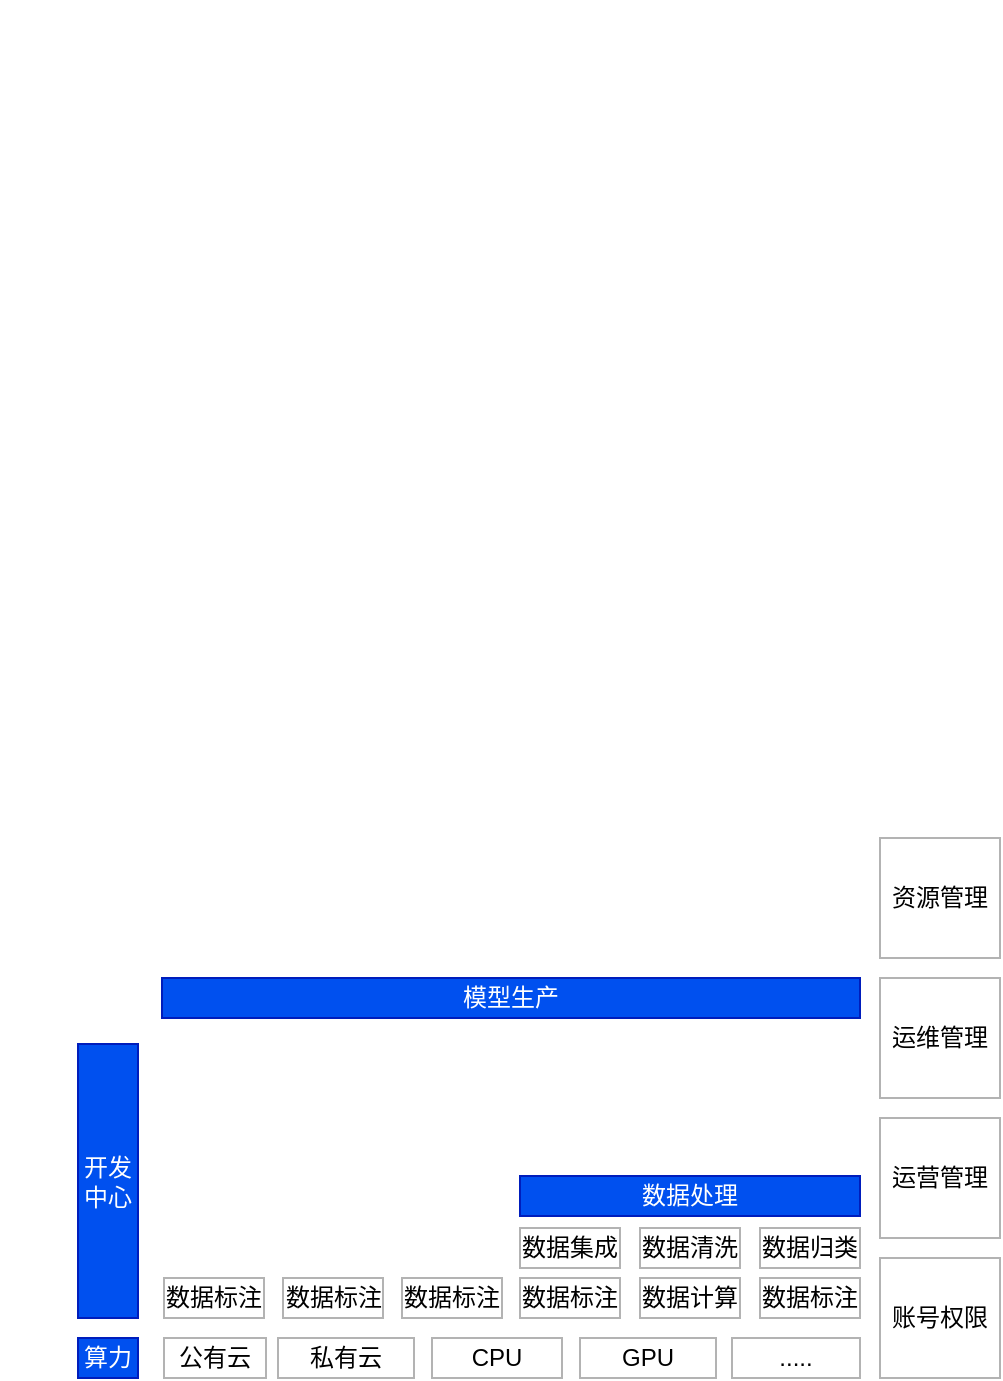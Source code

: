 <mxfile version="14.9.6" type="github">
  <diagram id="Ht1M8jgEwFfnCIfOTk4-" name="Page-1">
    <mxGraphModel dx="1505" dy="455" grid="1" gridSize="10" guides="1" tooltips="1" connect="1" arrows="1" fold="1" page="1" pageScale="1" pageWidth="827" pageHeight="1169" math="0" shadow="0">
      <root>
        <mxCell id="0" />
        <mxCell id="1" parent="0" />
        <mxCell id="sR6iaG6ek7NB8Ki9UmXm-1" value="" style="shape=image;verticalLabelPosition=bottom;labelBackgroundColor=#ffffff;verticalAlign=top;aspect=fixed;imageAspect=0;image=https://bce.bdstatic.com/p3m/common-service/uploads/AI%E4%B8%AD%E5%8F%B0-%E6%9E%B6%E6%9E%84%E5%9B%BE_edd81eb.png;" vertex="1" parent="1">
          <mxGeometry x="-580" y="350" width="498.21" height="320.96" as="geometry" />
        </mxCell>
        <mxCell id="sR6iaG6ek7NB8Ki9UmXm-3" value="公有云" style="rounded=0;whiteSpace=wrap;html=1;strokeColor=#B3B3B3;" vertex="1" parent="1">
          <mxGeometry x="-498" y="1019" width="51" height="20" as="geometry" />
        </mxCell>
        <mxCell id="sR6iaG6ek7NB8Ki9UmXm-4" value="私有云" style="rounded=0;whiteSpace=wrap;html=1;strokeColor=#B3B3B3;" vertex="1" parent="1">
          <mxGeometry x="-441" y="1019" width="68" height="20" as="geometry" />
        </mxCell>
        <mxCell id="sR6iaG6ek7NB8Ki9UmXm-5" value="CPU" style="rounded=0;whiteSpace=wrap;html=1;strokeColor=#B3B3B3;" vertex="1" parent="1">
          <mxGeometry x="-364" y="1019" width="65" height="20" as="geometry" />
        </mxCell>
        <mxCell id="sR6iaG6ek7NB8Ki9UmXm-6" value="GPU" style="rounded=0;whiteSpace=wrap;html=1;strokeColor=#B3B3B3;" vertex="1" parent="1">
          <mxGeometry x="-290" y="1019" width="68" height="20" as="geometry" />
        </mxCell>
        <mxCell id="sR6iaG6ek7NB8Ki9UmXm-7" value="&lt;div&gt;&lt;span&gt;.....&lt;/span&gt;&lt;/div&gt;" style="rounded=0;whiteSpace=wrap;html=1;align=center;strokeColor=#B3B3B3;" vertex="1" parent="1">
          <mxGeometry x="-214" y="1019" width="64" height="20" as="geometry" />
        </mxCell>
        <mxCell id="sR6iaG6ek7NB8Ki9UmXm-8" value="算力" style="rounded=0;whiteSpace=wrap;html=1;fillColor=#0050ef;strokeColor=#001DBC;fontColor=#ffffff;" vertex="1" parent="1">
          <mxGeometry x="-541" y="1019" width="30" height="20" as="geometry" />
        </mxCell>
        <mxCell id="sR6iaG6ek7NB8Ki9UmXm-9" value="账号权限" style="whiteSpace=wrap;html=1;aspect=fixed;strokeColor=#B3B3B3;" vertex="1" parent="1">
          <mxGeometry x="-140" y="979" width="60" height="60" as="geometry" />
        </mxCell>
        <mxCell id="sR6iaG6ek7NB8Ki9UmXm-11" value="运营管理" style="whiteSpace=wrap;html=1;aspect=fixed;strokeColor=#B3B3B3;" vertex="1" parent="1">
          <mxGeometry x="-140" y="909" width="60" height="60" as="geometry" />
        </mxCell>
        <mxCell id="sR6iaG6ek7NB8Ki9UmXm-14" value="数据集成" style="rounded=0;whiteSpace=wrap;html=1;strokeColor=#B3B3B3;" vertex="1" parent="1">
          <mxGeometry x="-320" y="964" width="50" height="20" as="geometry" />
        </mxCell>
        <mxCell id="sR6iaG6ek7NB8Ki9UmXm-15" value="数据清洗" style="rounded=0;whiteSpace=wrap;html=1;strokeColor=#B3B3B3;" vertex="1" parent="1">
          <mxGeometry x="-260" y="964" width="50" height="20" as="geometry" />
        </mxCell>
        <mxCell id="sR6iaG6ek7NB8Ki9UmXm-16" value="数据归类" style="rounded=0;whiteSpace=wrap;html=1;strokeColor=#B3B3B3;" vertex="1" parent="1">
          <mxGeometry x="-200" y="964" width="50" height="20" as="geometry" />
        </mxCell>
        <mxCell id="sR6iaG6ek7NB8Ki9UmXm-17" value="数据标注" style="rounded=0;whiteSpace=wrap;html=1;strokeColor=#B3B3B3;" vertex="1" parent="1">
          <mxGeometry x="-320" y="989" width="50" height="20" as="geometry" />
        </mxCell>
        <mxCell id="sR6iaG6ek7NB8Ki9UmXm-18" value="数据计算" style="rounded=0;whiteSpace=wrap;html=1;strokeColor=#B3B3B3;" vertex="1" parent="1">
          <mxGeometry x="-260" y="989" width="50" height="20" as="geometry" />
        </mxCell>
        <mxCell id="sR6iaG6ek7NB8Ki9UmXm-19" value="数据标注" style="rounded=0;whiteSpace=wrap;html=1;strokeColor=#B3B3B3;" vertex="1" parent="1">
          <mxGeometry x="-200" y="989" width="50" height="20" as="geometry" />
        </mxCell>
        <mxCell id="sR6iaG6ek7NB8Ki9UmXm-21" value="运维管理" style="whiteSpace=wrap;html=1;aspect=fixed;strokeColor=#B3B3B3;" vertex="1" parent="1">
          <mxGeometry x="-140" y="839" width="60" height="60" as="geometry" />
        </mxCell>
        <mxCell id="sR6iaG6ek7NB8Ki9UmXm-22" value="资源管理" style="whiteSpace=wrap;html=1;aspect=fixed;strokeColor=#B3B3B3;" vertex="1" parent="1">
          <mxGeometry x="-140" y="769" width="60" height="60" as="geometry" />
        </mxCell>
        <mxCell id="sR6iaG6ek7NB8Ki9UmXm-24" value="数据处理" style="rounded=0;whiteSpace=wrap;html=1;strokeColor=#001DBC;fillColor=#0050ef;fontColor=#ffffff;" vertex="1" parent="1">
          <mxGeometry x="-320" y="938" width="170" height="20" as="geometry" />
        </mxCell>
        <mxCell id="sR6iaG6ek7NB8Ki9UmXm-25" value="数据标注" style="rounded=0;whiteSpace=wrap;html=1;strokeColor=#B3B3B3;" vertex="1" parent="1">
          <mxGeometry x="-498" y="989" width="50" height="20" as="geometry" />
        </mxCell>
        <mxCell id="sR6iaG6ek7NB8Ki9UmXm-26" value="数据标注" style="rounded=0;whiteSpace=wrap;html=1;strokeColor=#B3B3B3;" vertex="1" parent="1">
          <mxGeometry x="-438.5" y="989" width="50" height="20" as="geometry" />
        </mxCell>
        <mxCell id="sR6iaG6ek7NB8Ki9UmXm-27" value="数据标注" style="rounded=0;whiteSpace=wrap;html=1;strokeColor=#B3B3B3;" vertex="1" parent="1">
          <mxGeometry x="-379" y="989" width="50" height="20" as="geometry" />
        </mxCell>
        <mxCell id="sR6iaG6ek7NB8Ki9UmXm-28" value="开发中心" style="rounded=0;whiteSpace=wrap;html=1;fillColor=#0050ef;strokeColor=#001DBC;fontColor=#ffffff;" vertex="1" parent="1">
          <mxGeometry x="-541" y="872" width="30" height="137" as="geometry" />
        </mxCell>
        <mxCell id="sR6iaG6ek7NB8Ki9UmXm-29" value="模型生产" style="rounded=0;whiteSpace=wrap;html=1;strokeColor=#001DBC;fillColor=#0050ef;fontColor=#ffffff;" vertex="1" parent="1">
          <mxGeometry x="-499" y="839" width="349" height="20" as="geometry" />
        </mxCell>
      </root>
    </mxGraphModel>
  </diagram>
</mxfile>
